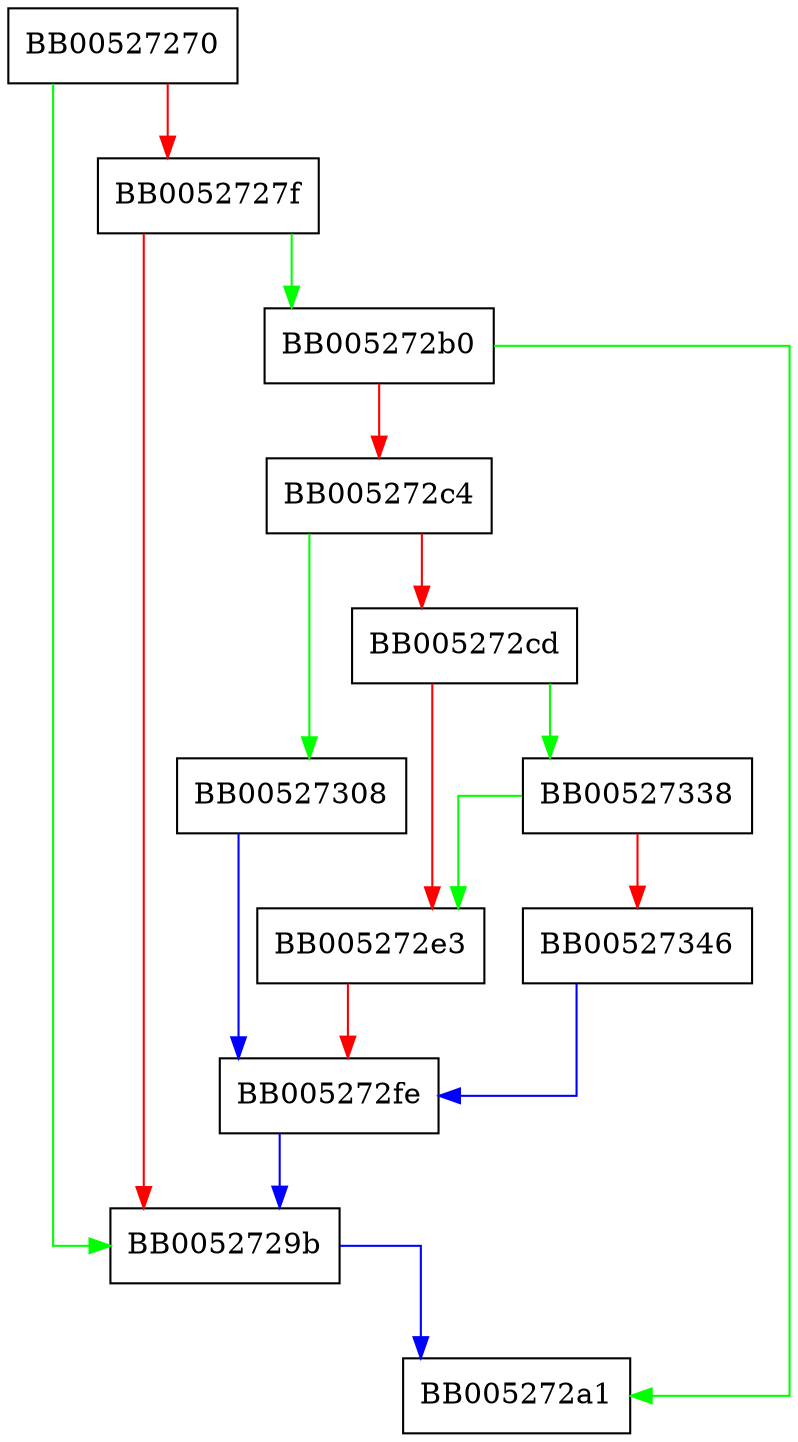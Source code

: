digraph ossl_x509_algor_new_from_md {
  node [shape="box"];
  graph [splines=ortho];
  BB00527270 -> BB0052729b [color="green"];
  BB00527270 -> BB0052727f [color="red"];
  BB0052727f -> BB005272b0 [color="green"];
  BB0052727f -> BB0052729b [color="red"];
  BB0052729b -> BB005272a1 [color="blue"];
  BB005272b0 -> BB005272a1 [color="green"];
  BB005272b0 -> BB005272c4 [color="red"];
  BB005272c4 -> BB00527308 [color="green"];
  BB005272c4 -> BB005272cd [color="red"];
  BB005272cd -> BB00527338 [color="green"];
  BB005272cd -> BB005272e3 [color="red"];
  BB005272e3 -> BB005272fe [color="red"];
  BB005272fe -> BB0052729b [color="blue"];
  BB00527308 -> BB005272fe [color="blue"];
  BB00527338 -> BB005272e3 [color="green"];
  BB00527338 -> BB00527346 [color="red"];
  BB00527346 -> BB005272fe [color="blue"];
}